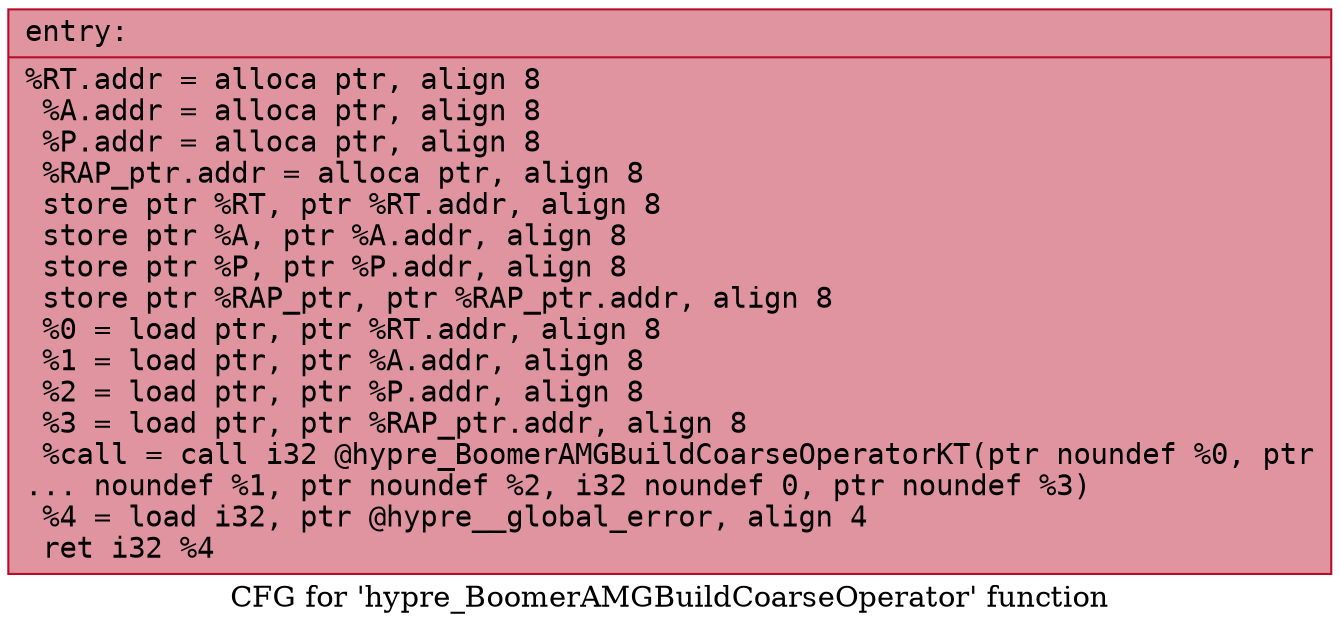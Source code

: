 digraph "CFG for 'hypre_BoomerAMGBuildCoarseOperator' function" {
	label="CFG for 'hypre_BoomerAMGBuildCoarseOperator' function";

	Node0x55db1fef37a0 [shape=record,color="#b70d28ff", style=filled, fillcolor="#b70d2870" fontname="Courier",label="{entry:\l|  %RT.addr = alloca ptr, align 8\l  %A.addr = alloca ptr, align 8\l  %P.addr = alloca ptr, align 8\l  %RAP_ptr.addr = alloca ptr, align 8\l  store ptr %RT, ptr %RT.addr, align 8\l  store ptr %A, ptr %A.addr, align 8\l  store ptr %P, ptr %P.addr, align 8\l  store ptr %RAP_ptr, ptr %RAP_ptr.addr, align 8\l  %0 = load ptr, ptr %RT.addr, align 8\l  %1 = load ptr, ptr %A.addr, align 8\l  %2 = load ptr, ptr %P.addr, align 8\l  %3 = load ptr, ptr %RAP_ptr.addr, align 8\l  %call = call i32 @hypre_BoomerAMGBuildCoarseOperatorKT(ptr noundef %0, ptr\l... noundef %1, ptr noundef %2, i32 noundef 0, ptr noundef %3)\l  %4 = load i32, ptr @hypre__global_error, align 4\l  ret i32 %4\l}"];
}
